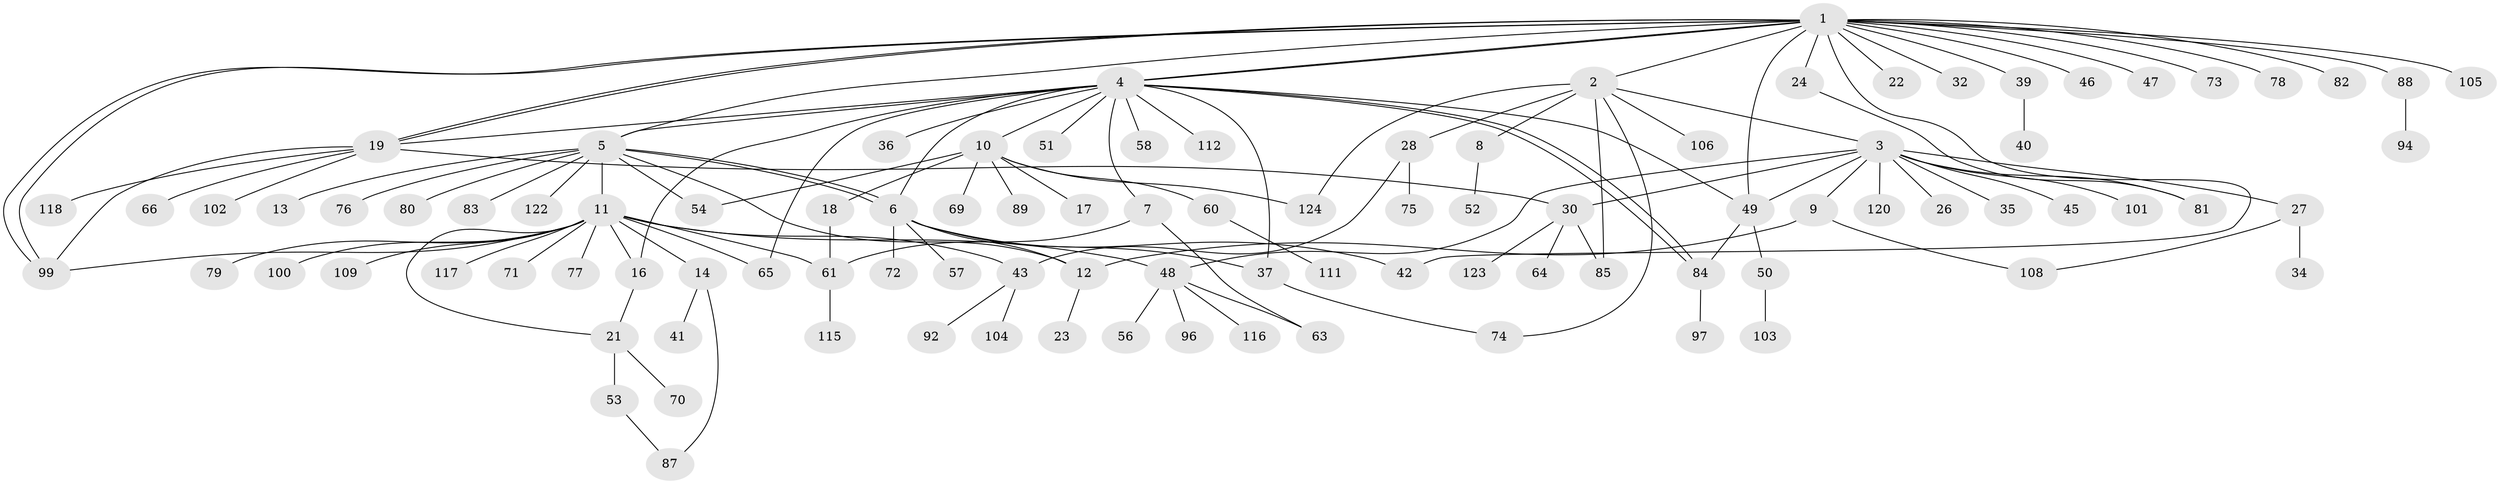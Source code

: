 // original degree distribution, {22: 0.008064516129032258, 8: 0.016129032258064516, 13: 0.008064516129032258, 16: 0.008064516129032258, 11: 0.008064516129032258, 6: 0.016129032258064516, 2: 0.25806451612903225, 3: 0.10483870967741936, 9: 0.008064516129032258, 15: 0.008064516129032258, 1: 0.4838709677419355, 4: 0.06451612903225806, 5: 0.008064516129032258}
// Generated by graph-tools (version 1.1) at 2025/41/03/06/25 10:41:51]
// undirected, 99 vertices, 131 edges
graph export_dot {
graph [start="1"]
  node [color=gray90,style=filled];
  1 [super="+29"];
  2 [super="+107"];
  3 [super="+91"];
  4 [super="+15"];
  5 [super="+67"];
  6 [super="+33"];
  7 [super="+113"];
  8;
  9;
  10 [super="+44"];
  11 [super="+90"];
  12 [super="+55"];
  13;
  14 [super="+20"];
  16;
  17;
  18;
  19 [super="+68"];
  21 [super="+25"];
  22;
  23;
  24 [super="+31"];
  26;
  27 [super="+95"];
  28 [super="+38"];
  30 [super="+86"];
  32;
  34;
  35;
  36;
  37;
  39 [super="+59"];
  40;
  41;
  42;
  43;
  45;
  46;
  47;
  48 [super="+62"];
  49 [super="+114"];
  50;
  51 [super="+119"];
  52;
  53;
  54;
  56 [super="+98"];
  57;
  58;
  60;
  61 [super="+93"];
  63;
  64;
  65;
  66;
  69;
  70;
  71;
  72;
  73;
  74;
  75;
  76;
  77;
  78;
  79;
  80;
  81;
  82;
  83;
  84;
  85;
  87;
  88;
  89;
  92;
  94;
  96;
  97;
  99;
  100;
  101;
  102;
  103;
  104 [super="+110"];
  105;
  106;
  108 [super="+121"];
  109;
  111;
  112;
  115;
  116;
  117;
  118;
  120;
  122;
  123;
  124;
  1 -- 2;
  1 -- 4 [weight=2];
  1 -- 4;
  1 -- 5;
  1 -- 19;
  1 -- 19;
  1 -- 22;
  1 -- 24;
  1 -- 32;
  1 -- 42;
  1 -- 46;
  1 -- 47;
  1 -- 49;
  1 -- 73;
  1 -- 78;
  1 -- 82;
  1 -- 88;
  1 -- 99;
  1 -- 99;
  1 -- 105;
  1 -- 39;
  2 -- 3;
  2 -- 8;
  2 -- 28;
  2 -- 74;
  2 -- 106;
  2 -- 124;
  2 -- 85;
  3 -- 9;
  3 -- 26;
  3 -- 27;
  3 -- 30;
  3 -- 35;
  3 -- 45;
  3 -- 49;
  3 -- 81;
  3 -- 101;
  3 -- 120;
  3 -- 48;
  4 -- 5;
  4 -- 7;
  4 -- 10;
  4 -- 16;
  4 -- 19;
  4 -- 36;
  4 -- 37;
  4 -- 51;
  4 -- 65;
  4 -- 84;
  4 -- 84;
  4 -- 112;
  4 -- 58;
  4 -- 49;
  4 -- 6;
  5 -- 6;
  5 -- 6;
  5 -- 11;
  5 -- 13;
  5 -- 54;
  5 -- 76;
  5 -- 80;
  5 -- 83;
  5 -- 122;
  5 -- 12;
  6 -- 37;
  6 -- 57;
  6 -- 12;
  6 -- 72;
  6 -- 42;
  7 -- 61;
  7 -- 63;
  8 -- 52;
  9 -- 12;
  9 -- 108;
  10 -- 17;
  10 -- 18;
  10 -- 54;
  10 -- 60;
  10 -- 69;
  10 -- 89;
  10 -- 124;
  11 -- 14;
  11 -- 16;
  11 -- 21;
  11 -- 43;
  11 -- 48;
  11 -- 61;
  11 -- 65;
  11 -- 71;
  11 -- 77;
  11 -- 79;
  11 -- 99;
  11 -- 100;
  11 -- 117;
  11 -- 109;
  12 -- 23;
  14 -- 87;
  14 -- 41;
  16 -- 21;
  18 -- 61;
  19 -- 66;
  19 -- 99;
  19 -- 102;
  19 -- 118;
  19 -- 30;
  21 -- 53;
  21 -- 70;
  24 -- 81;
  27 -- 34;
  27 -- 108;
  28 -- 43;
  28 -- 75;
  30 -- 64;
  30 -- 85;
  30 -- 123;
  37 -- 74;
  39 -- 40;
  43 -- 92;
  43 -- 104;
  48 -- 56;
  48 -- 63;
  48 -- 96;
  48 -- 116;
  49 -- 50;
  49 -- 84;
  50 -- 103;
  53 -- 87;
  60 -- 111;
  61 -- 115;
  84 -- 97;
  88 -- 94;
}
